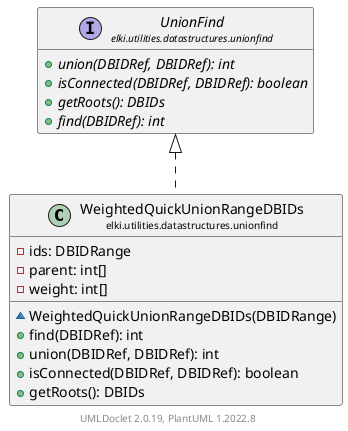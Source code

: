 @startuml
    remove .*\.(Instance|Par|Parameterizer|Factory)$
    set namespaceSeparator none
    hide empty fields
    hide empty methods

    class "<size:14>WeightedQuickUnionRangeDBIDs\n<size:10>elki.utilities.datastructures.unionfind" as elki.utilities.datastructures.unionfind.WeightedQuickUnionRangeDBIDs [[WeightedQuickUnionRangeDBIDs.html]] {
        -ids: DBIDRange
        -parent: int[]
        -weight: int[]
        ~WeightedQuickUnionRangeDBIDs(DBIDRange)
        +find(DBIDRef): int
        +union(DBIDRef, DBIDRef): int
        +isConnected(DBIDRef, DBIDRef): boolean
        +getRoots(): DBIDs
    }

    interface "<size:14>UnionFind\n<size:10>elki.utilities.datastructures.unionfind" as elki.utilities.datastructures.unionfind.UnionFind [[UnionFind.html]] {
        {abstract} +union(DBIDRef, DBIDRef): int
        {abstract} +isConnected(DBIDRef, DBIDRef): boolean
        {abstract} +getRoots(): DBIDs
        {abstract} +find(DBIDRef): int
    }

    elki.utilities.datastructures.unionfind.UnionFind <|.. elki.utilities.datastructures.unionfind.WeightedQuickUnionRangeDBIDs

    center footer UMLDoclet 2.0.19, PlantUML 1.2022.8
@enduml
